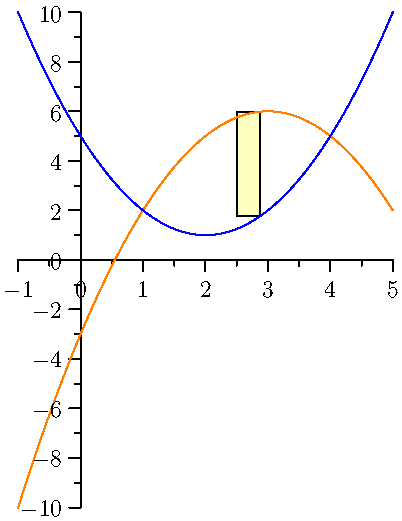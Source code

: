 import graph;

real p(real x) { return (x+1)*(x-2); }
// p(x) = (x+1)(x-2) = x^2-x-2
// p(x-2) = (x-1)(x-4) = x^2-5x+4
real f(real x) { return x-p(x-2)+1; }
// f(x) = x-(x^2-5x+4)+1 = -x^2+6x-3
real g(real x) { return x+p(x-2)+1; }
// g(x) = x+(x^2-5x+4)+1 = x^2-4x+5

// endpoints of graph
real le = -1;
real re = 5;

// intersection points
real li = 1;
real ri = 4;

// number of rectangles
int nmax = 8;

path p = graph(f,li,ri)..graph(g,ri,li)..cycle;

// graphs

currentpicture.erase();

size(200,260,IgnoreAspect);

draw(graph(f,le,re),orange);
draw(graph(g,le,re),blue);

xaxis(RightTicks);
yaxis(LeftTicks);

shipout("twoint0", "eps");

// region

currentpicture.erase();

size(200,260,IgnoreAspect);

filldraw(p,paleyellow);

draw(graph(f,le,re),orange);
draw(graph(g,le,re),blue);

xaxis(RightTicks);
yaxis(LeftTicks);

shipout("twoint1", "eps");

// n rectangles

for(int n=2; n<=nmax; ++n) {
  currentpicture.erase();

  size(200,260,IgnoreAspect);

  for(int i=1; i<=n; ++i) {
    real x0 = li+(i-1)*(ri-li)/n;
    real x1 = li+i*(ri-li)/n;

    path r = (x0,g(x1))--(x1,g(x1))--(x1,f(x1))--(x0,f(x1))--cycle;
    filldraw(r,paleyellow);
  }

  draw(graph(f,le,re),orange);
  draw(graph(g,le,re),blue);

  xaxis(RightTicks);
  yaxis(LeftTicks);

  shipout("twoint"+(string)n, "eps");
  
}


for(int n=nmax; n<=nmax; ++n) {
  currentpicture.erase();

  size(200,260,IgnoreAspect);

  //for(int i=1; i<=n; ++i) {
  int i=(int)(nmax/2)+1;
    real x0 = li+(i-1)*(ri-li)/n;
    real x1 = li+i*(ri-li)/n;

    path r = (x0,g(x1))--(x1,g(x1))--(x1,f(x1))--(x0,f(x1))--cycle;
    filldraw(r,paleyellow);
  //}

  draw(graph(f,le,re),orange);
  draw(graph(g,le,re),blue);

  xaxis(RightTicks);
  yaxis(LeftTicks);

  shipout("twoint"+(string)(nmax+1), "eps");
  
}

